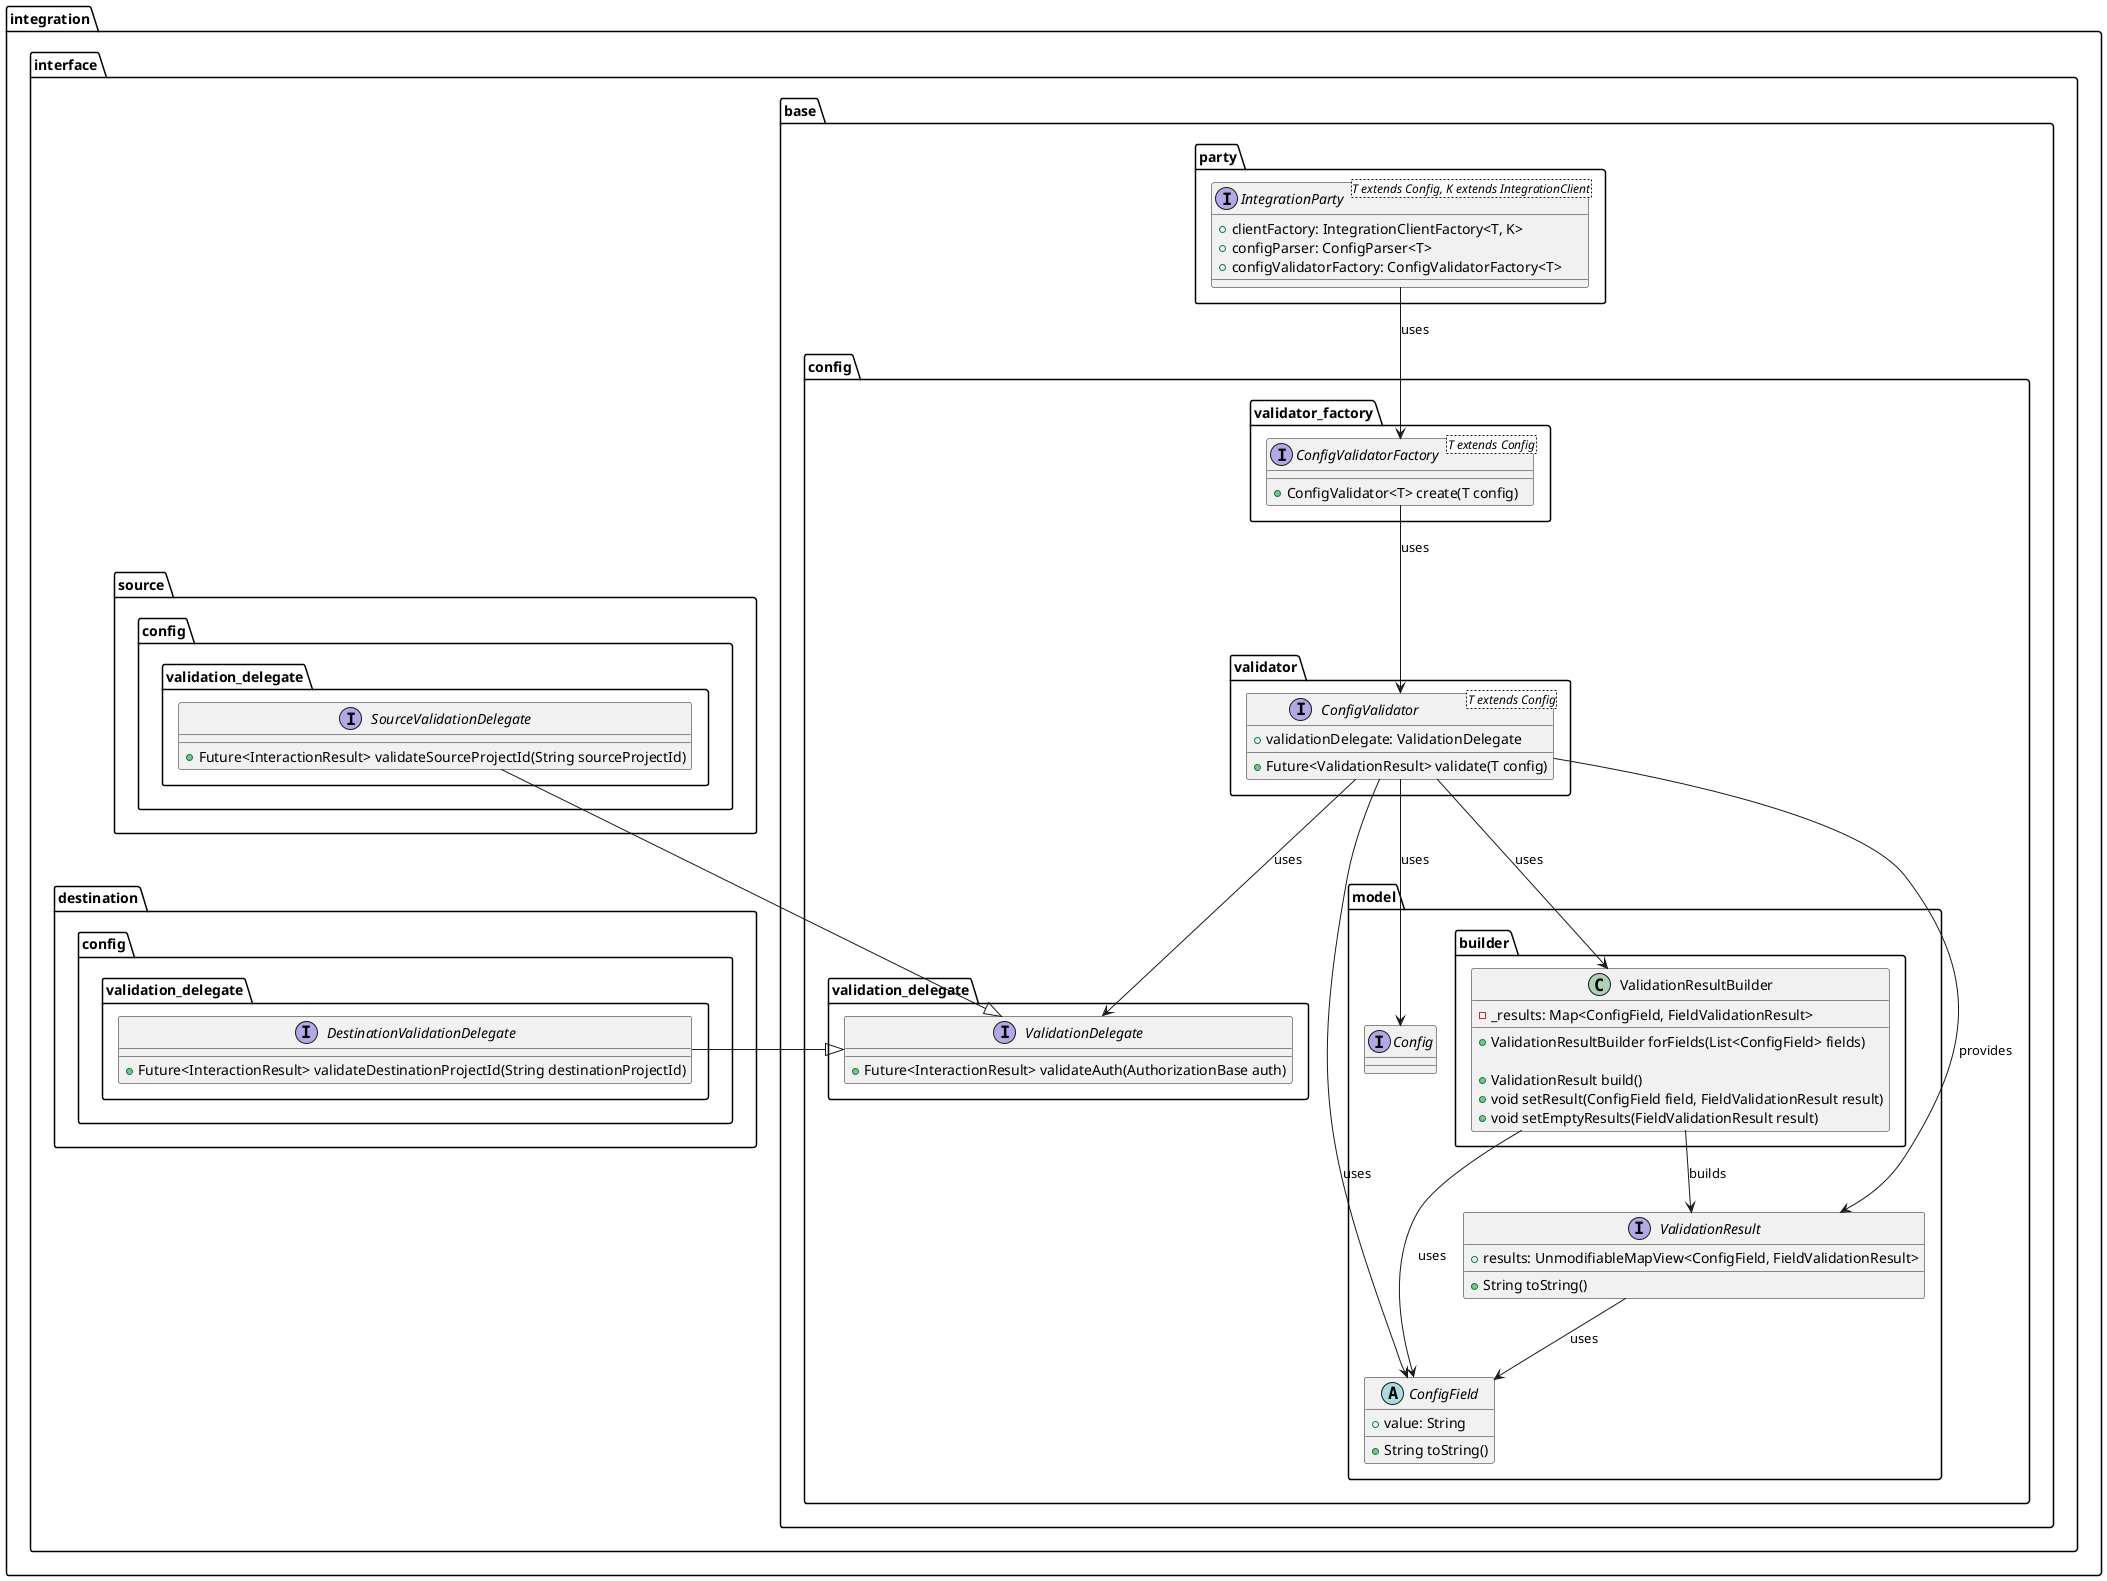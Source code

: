 @startuml ci_integrations_config_validator_class_diagram

    package integration.interface {
        package base {
            package party {
                interface IntegrationParty<T extends Config, K extends IntegrationClient> {
                    + clientFactory: IntegrationClientFactory<T, K>
                    + configParser: ConfigParser<T>
                    + configValidatorFactory: ConfigValidatorFactory<T>
                }
            }

            package config {
                package model {
                    interface Config {}

                    abstract class ConfigField {
                        + value: String

                        + String toString()
                    }

                    package builder {
                        class ValidationResultBuilder {
                            - _results: Map<ConfigField, FieldValidationResult>
                            
                            + ValidationResultBuilder forFields(List<ConfigField> fields)

                            + ValidationResult build()
                            + void setResult(ConfigField field, FieldValidationResult result)
                            + void setEmptyResults(FieldValidationResult result)
                        }
                    }

                    interface ValidationResult {
                        + results: UnmodifiableMapView<ConfigField, FieldValidationResult>

                        + String toString()
                    }
                }

                package validator {
                    interface ConfigValidator<T extends Config> {
                        + validationDelegate: ValidationDelegate

                        + Future<ValidationResult> validate(T config)
                    }
                }

                package validation_delegate as base_validation_delegate {
                    interface ValidationDelegate {
                        + Future<InteractionResult> validateAuth(AuthorizationBase auth)
                    }
                }

                package validator_factory {
                    interface ConfigValidatorFactory<T extends Config> {
                        + ConfigValidator<T> create(T config)
                    }
                }
            }
        }
        
        package source.config {
            package validation_delegate as source_validation_delegate {
                interface SourceValidationDelegate {
                    + Future<InteractionResult> validateSourceProjectId(String sourceProjectId)
                }
            }
        }

        package destination.config {
            package validation_delegate as destination_validation_delegate {
                interface DestinationValidationDelegate {
                    + Future<InteractionResult> validateDestinationProjectId(String destinationProjectId)
                }
            }
        }
    }



    IntegrationParty --> ConfigValidatorFactory : uses

    ConfigValidatorFactory --> ConfigValidator : uses

    ConfigValidator --> ValidationDelegate : uses
    ConfigValidator --> ValidationResult : provides
    ConfigValidator --> ValidationResultBuilder : uses
    ConfigValidator --> Config : uses
    ConfigValidator --> ConfigField : uses

    ValidationResultBuilder --> ValidationResult : builds
    ValidationResultBuilder --> ConfigField : uses

    ValidationResult --> ConfigField : uses

    SourceValidationDelegate --|> ValidationDelegate
    DestinationValidationDelegate -right-|> ValidationDelegate
@enduml


